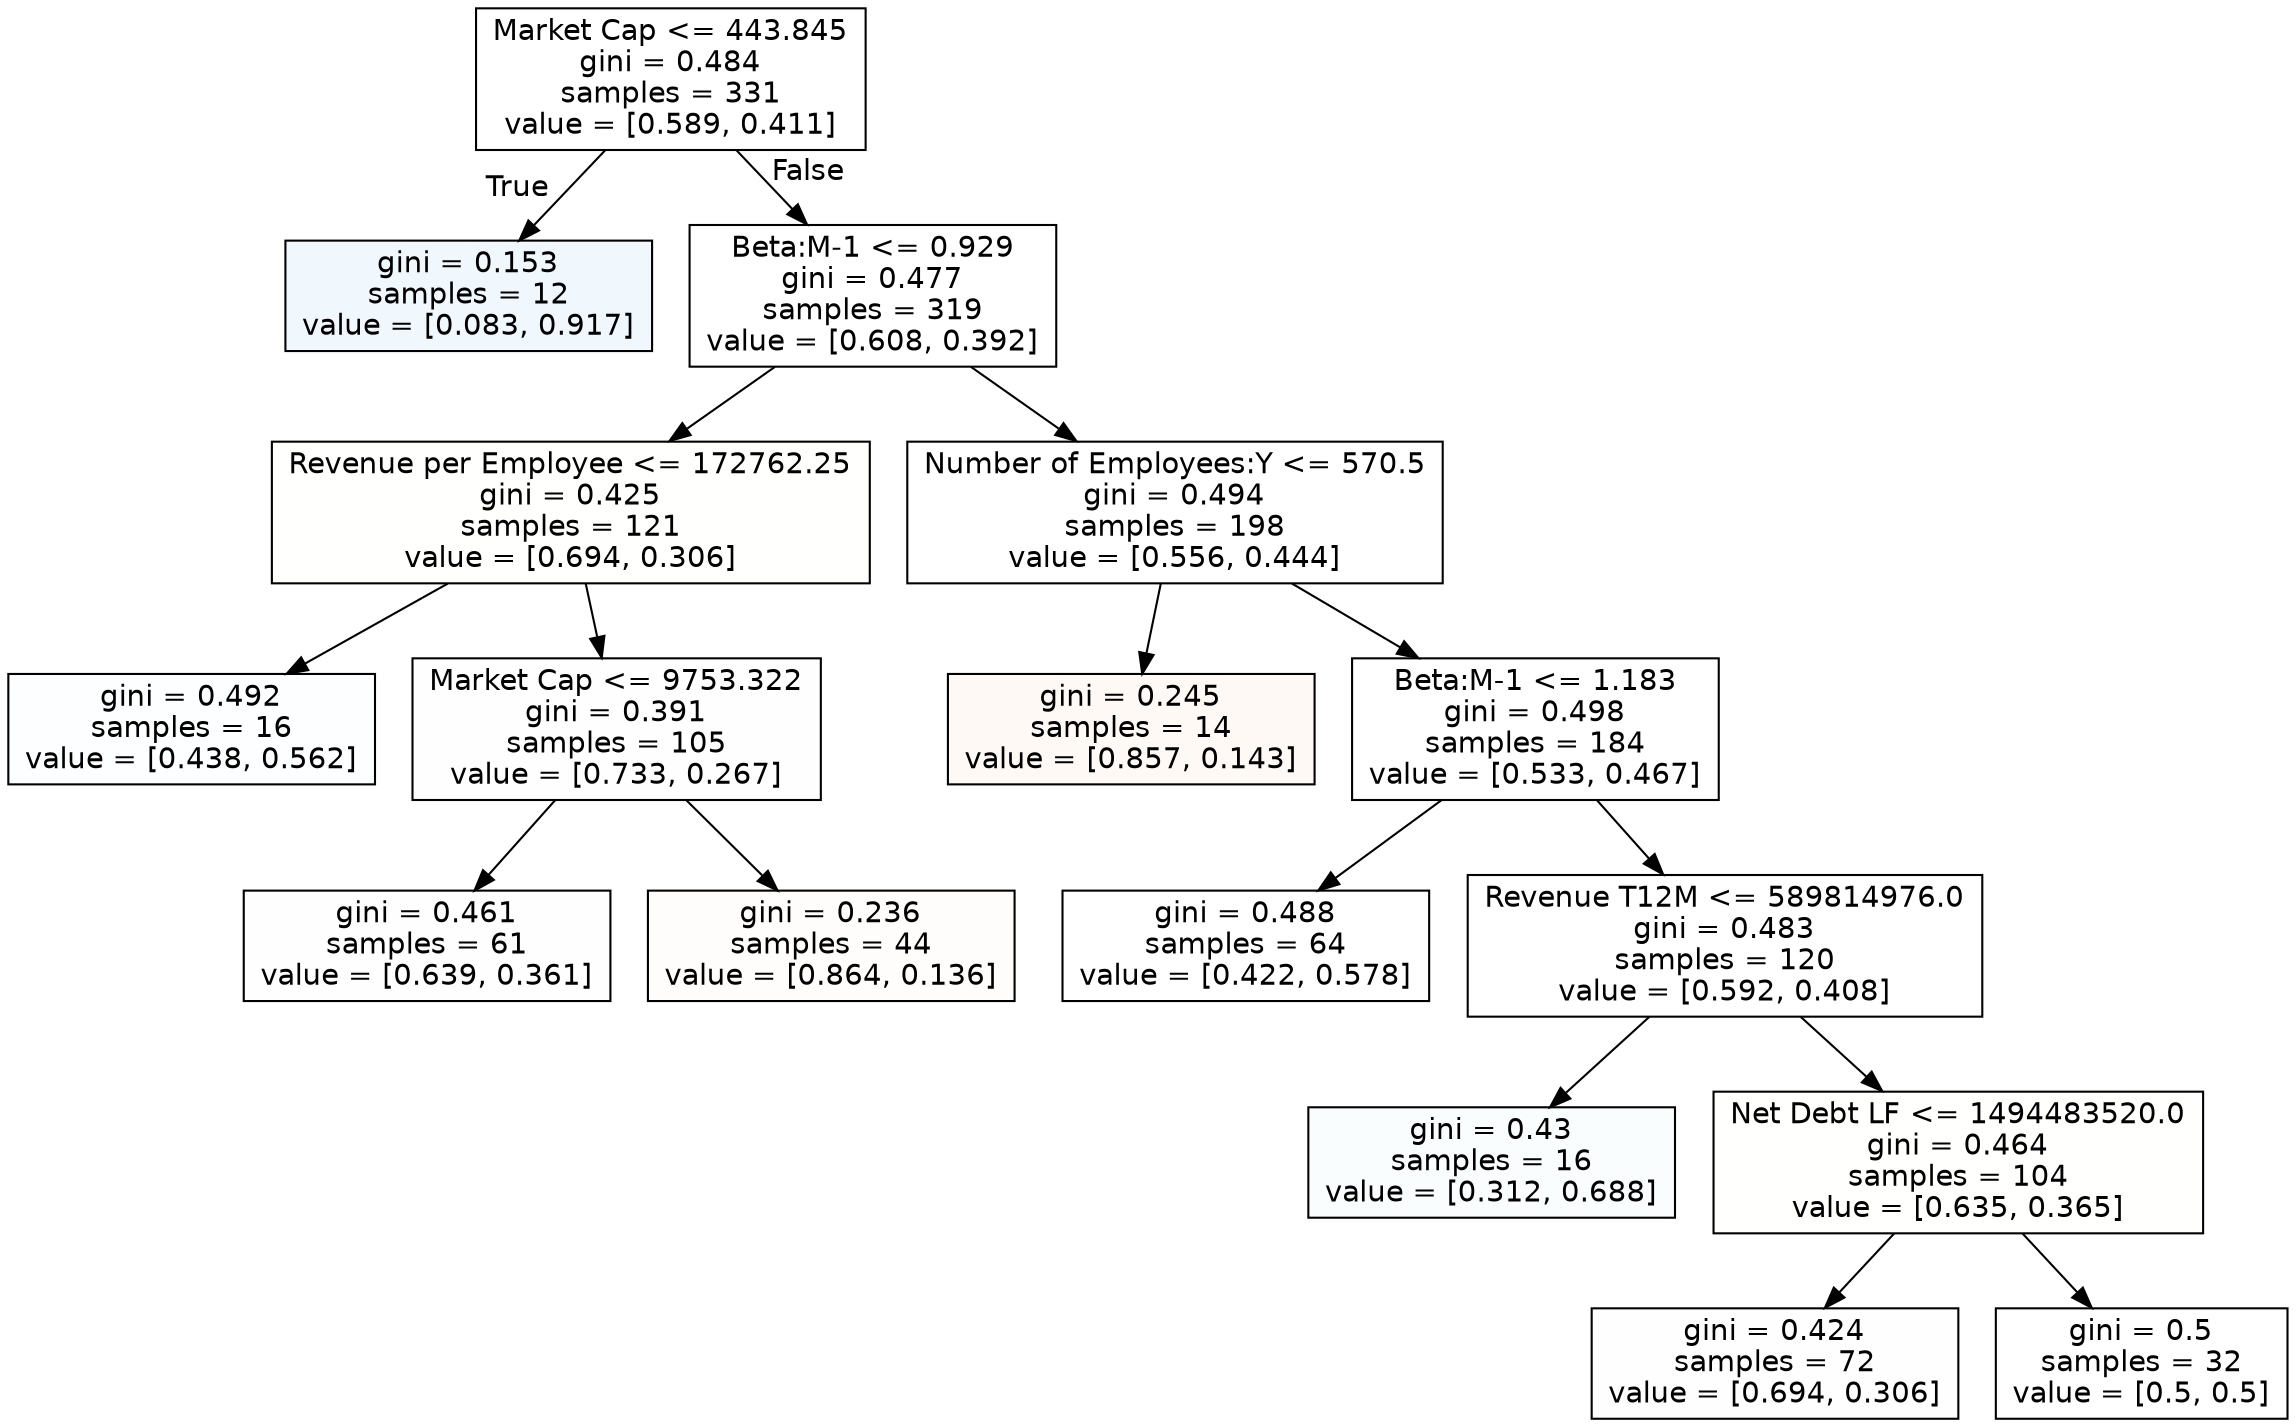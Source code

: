 digraph Tree {
node [shape=box, style="filled", color="black", fontname="helvetica"] ;
edge [fontname="helvetica"] ;
0 [label="Market Cap <= 443.845\ngini = 0.484\nsamples = 331\nvalue = [0.589, 0.411]", fillcolor="#ffffff"] ;
1 [label="gini = 0.153\nsamples = 12\nvalue = [0.083, 0.917]", fillcolor="#f1f8fd"] ;
0 -> 1 [labeldistance=2.5, labelangle=45, headlabel="True"] ;
2 [label="Beta:M-1 <= 0.929\ngini = 0.477\nsamples = 319\nvalue = [0.608, 0.392]", fillcolor="#ffffff"] ;
0 -> 2 [labeldistance=2.5, labelangle=-45, headlabel="False"] ;
3 [label="Revenue per Employee <= 172762.25\ngini = 0.425\nsamples = 121\nvalue = [0.694, 0.306]", fillcolor="#fffffe"] ;
2 -> 3 ;
7 [label="gini = 0.492\nsamples = 16\nvalue = [0.438, 0.562]", fillcolor="#fdfeff"] ;
3 -> 7 ;
8 [label="Market Cap <= 9753.322\ngini = 0.391\nsamples = 105\nvalue = [0.733, 0.267]", fillcolor="#fffefe"] ;
3 -> 8 ;
9 [label="gini = 0.461\nsamples = 61\nvalue = [0.639, 0.361]", fillcolor="#fffefe"] ;
8 -> 9 ;
10 [label="gini = 0.236\nsamples = 44\nvalue = [0.864, 0.136]", fillcolor="#fffdfc"] ;
8 -> 10 ;
4 [label="Number of Employees:Y <= 570.5\ngini = 0.494\nsamples = 198\nvalue = [0.556, 0.444]", fillcolor="#ffffff"] ;
2 -> 4 ;
5 [label="gini = 0.245\nsamples = 14\nvalue = [0.857, 0.143]", fillcolor="#fef9f5"] ;
4 -> 5 ;
6 [label="Beta:M-1 <= 1.183\ngini = 0.498\nsamples = 184\nvalue = [0.533, 0.467]", fillcolor="#ffffff"] ;
4 -> 6 ;
11 [label="gini = 0.488\nsamples = 64\nvalue = [0.422, 0.578]", fillcolor="#ffffff"] ;
6 -> 11 ;
12 [label="Revenue T12M <= 589814976.0\ngini = 0.483\nsamples = 120\nvalue = [0.592, 0.408]", fillcolor="#ffffff"] ;
6 -> 12 ;
13 [label="gini = 0.43\nsamples = 16\nvalue = [0.312, 0.688]", fillcolor="#fafdfe"] ;
12 -> 13 ;
14 [label="Net Debt LF <= 1494483520.0\ngini = 0.464\nsamples = 104\nvalue = [0.635, 0.365]", fillcolor="#fffffe"] ;
12 -> 14 ;
15 [label="gini = 0.424\nsamples = 72\nvalue = [0.694, 0.306]", fillcolor="#fffefe"] ;
14 -> 15 ;
16 [label="gini = 0.5\nsamples = 32\nvalue = [0.5, 0.5]", fillcolor="#ffffff"] ;
14 -> 16 ;
}